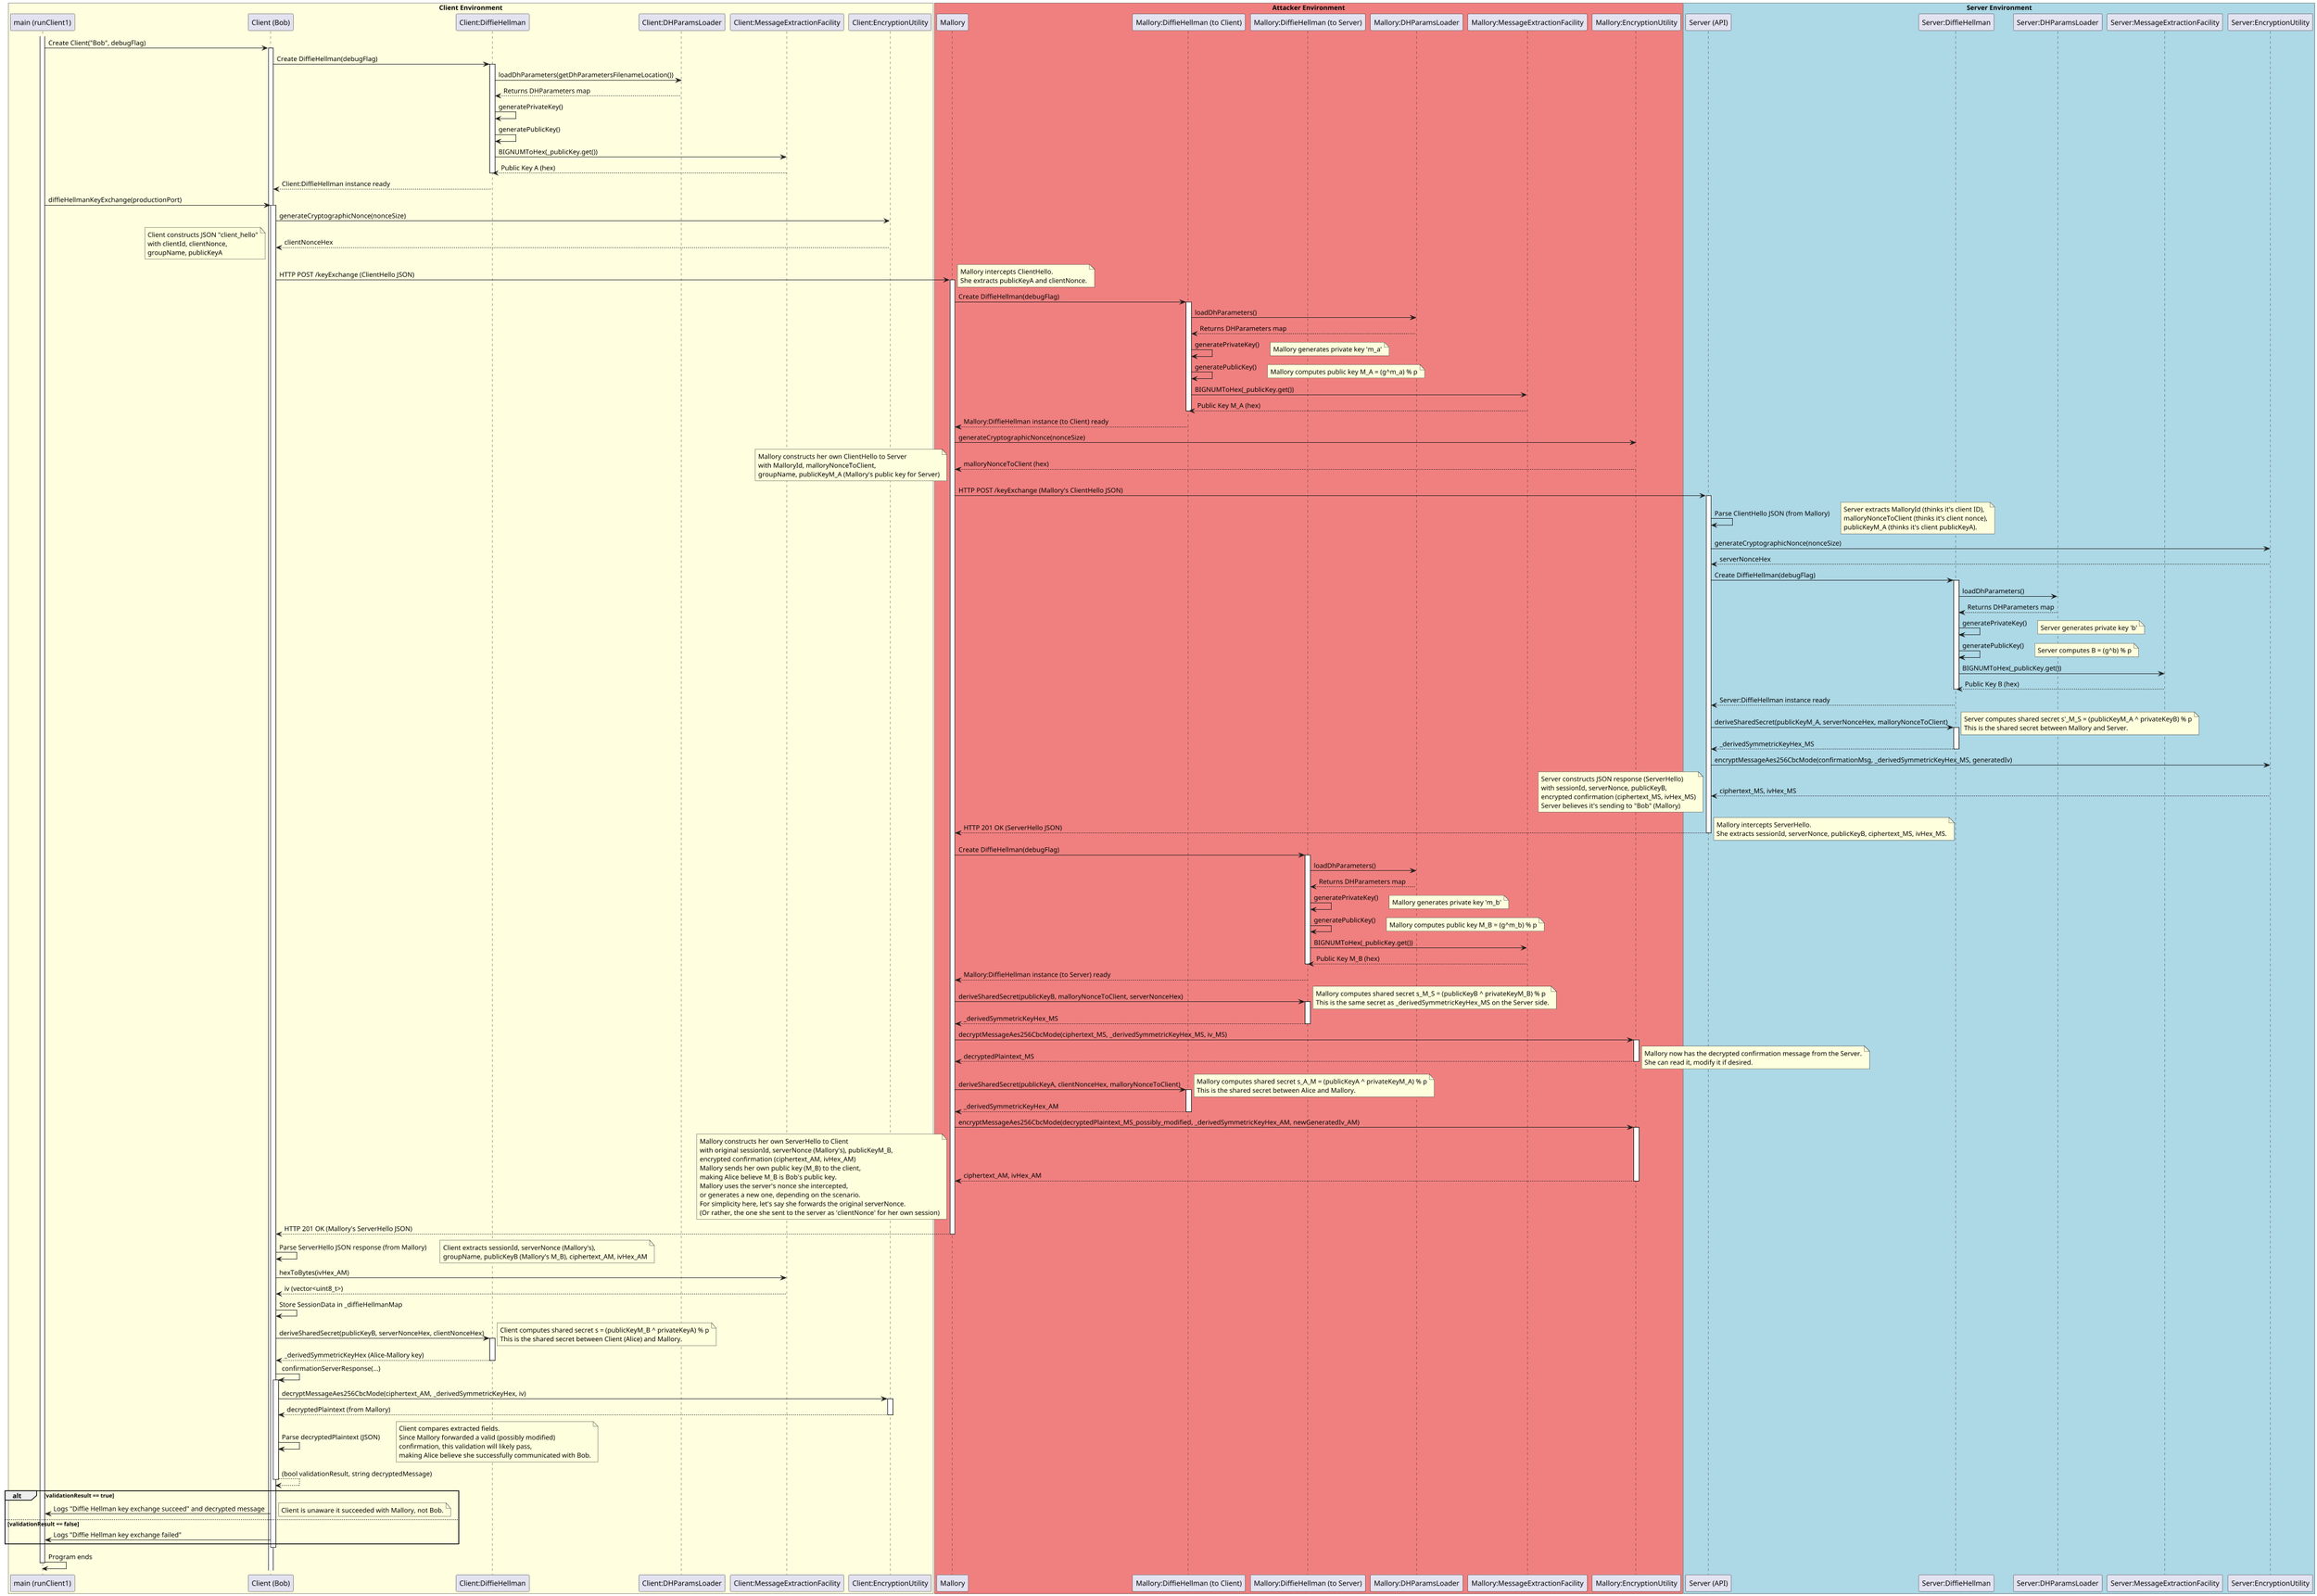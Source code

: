 @startuml
scale 0.75

box "Client Environment" #LightYellow
    participant "main (runClient1)" as Main
    participant "Client (Bob)" as Client
    participant "Client:DiffieHellman" as ClientDH
    participant "Client:DHParamsLoader" as ClientDHLoader
    participant "Client:MessageExtractionFacility" as ClientMEF
    participant "Client:EncryptionUtility" as ClientEU
end box

box "Attacker Environment" #LightCoral
    participant "Mallory" as Mallory
    participant "Mallory:DiffieHellman (to Client)" as MalloryDHClient
    participant "Mallory:DiffieHellman (to Server)" as MalloryDHServer
    participant "Mallory:DHParamsLoader" as MalloryDHLoader
    participant "Mallory:MessageExtractionFacility" as MalloryMEF
    participant "Mallory:EncryptionUtility" as MalloryEU
end box

box "Server Environment" #LightBlue
    participant "Server (API)" as ServerAPI
    participant "Server:DiffieHellman" as ServerDH
    participant "Server:DHParamsLoader" as ServerDHLoader
    participant "Server:MessageExtractionFacility" as ServerMEF
    participant "Server:EncryptionUtility" as ServerEU
end box

activate Main

Main -> Client : Create Client("Bob", debugFlag)
activate Client

Client -> ClientDH : Create DiffieHellman(debugFlag)
activate ClientDH
    ClientDH -> ClientDHLoader : loadDhParameters(getDhParametersFilenameLocation())
    ClientDHLoader --> ClientDH : Returns DHParameters map
    ClientDH -> ClientDH : generatePrivateKey()
    ClientDH -> ClientDH : generatePublicKey()
    ClientDH -> ClientMEF : BIGNUMToHex(_publicKey.get())
    ClientMEF --> ClientDH : Public Key A (hex)
deactivate ClientDH
ClientDH --> Client : Client:DiffieHellman instance ready

Main -> Client : diffieHellmanKeyExchange(productionPort)
activate Client
    Client -> ClientEU : generateCryptographicNonce(nonceSize)
    ClientEU --> Client : clientNonceHex

    note left
        Client constructs JSON "client_hello"
        with clientId, clientNonce,
        groupName, publicKeyA
    end note

    Client -> Mallory : HTTP POST /keyExchange (ClientHello JSON)
    activate Mallory

        note right
            Mallory intercepts ClientHello.
            She extracts publicKeyA and clientNonce.
        end note

        Mallory -> MalloryDHClient : Create DiffieHellman(debugFlag)
        activate MalloryDHClient
            MalloryDHClient -> MalloryDHLoader : loadDhParameters()
            MalloryDHLoader --> MalloryDHClient : Returns DHParameters map
            MalloryDHClient -> MalloryDHClient : generatePrivateKey()
            note right
                Mallory generates private key 'm_a'
            end note
            MalloryDHClient -> MalloryDHClient : generatePublicKey()
            note right
                Mallory computes public key M_A = (g^m_a) % p
            end note
            MalloryDHClient -> MalloryMEF : BIGNUMToHex(_publicKey.get())
            MalloryMEF --> MalloryDHClient : Public Key M_A (hex)
        deactivate MalloryDHClient
        MalloryDHClient --> Mallory : Mallory:DiffieHellman instance (to Client) ready

        Mallory -> MalloryEU : generateCryptographicNonce(nonceSize)
        MalloryEU --> Mallory : malloryNonceToClient (hex)

        note left
            Mallory constructs her own ClientHello to Server
            with MalloryId, malloryNonceToClient,
            groupName, publicKeyM_A (Mallory's public key for Server)
        end note

        Mallory -> ServerAPI : HTTP POST /keyExchange (Mallory's ClientHello JSON)
        activate ServerAPI

            ServerAPI -> ServerAPI : Parse ClientHello JSON (from Mallory)
            note right
                Server extracts MalloryId (thinks it's client ID),
                malloryNonceToClient (thinks it's client nonce),
                publicKeyM_A (thinks it's client publicKeyA).
            end note

            ServerAPI -> ServerEU : generateCryptographicNonce(nonceSize)
            ServerEU --> ServerAPI : serverNonceHex

            ServerAPI -> ServerDH : Create DiffieHellman(debugFlag)
            activate ServerDH
                ServerDH -> ServerDHLoader : loadDhParameters()
                ServerDHLoader --> ServerDH : Returns DHParameters map
                ServerDH -> ServerDH : generatePrivateKey()
                note right
                    Server generates private key 'b'
                end note
                ServerDH -> ServerDH : generatePublicKey()
                note right
                    Server computes B = (g^b) % p
                end note
                ServerDH -> ServerMEF : BIGNUMToHex(_publicKey.get())
                ServerMEF --> ServerDH : Public Key B (hex)
            deactivate ServerDH
            ServerDH --> ServerAPI : Server:DiffieHellman instance ready


            ServerAPI -> ServerDH : deriveSharedSecret(publicKeyM_A, serverNonceHex, malloryNonceToClient)
            activate ServerDH
                note right
                    Server computes shared secret s'_M_S = (publicKeyM_A ^ privateKeyB) % p
                    This is the shared secret between Mallory and Server.
                end note
                ServerDH --> ServerAPI : _derivedSymmetricKeyHex_MS
            deactivate ServerDH

            ServerAPI -> ServerEU : encryptMessageAes256CbcMode(confirmationMsg, _derivedSymmetricKeyHex_MS, generatedIv)
            ServerEU --> ServerAPI : ciphertext_MS, ivHex_MS

            note left
                Server constructs JSON response (ServerHello)
                with sessionId, serverNonce, publicKeyB,
                encrypted confirmation (ciphertext_MS, ivHex_MS)
                Server believes it's sending to "Bob" (Mallory)
            end note

        ServerAPI --> Mallory : HTTP 201 OK (ServerHello JSON)
        deactivate ServerAPI

        note right
            Mallory intercepts ServerHello.
            She extracts sessionId, serverNonce, publicKeyB, ciphertext_MS, ivHex_MS.
        end note

        Mallory -> MalloryDHServer : Create DiffieHellman(debugFlag)
        activate MalloryDHServer
            MalloryDHServer -> MalloryDHLoader : loadDhParameters()
            MalloryDHLoader --> MalloryDHServer : Returns DHParameters map
            MalloryDHServer -> MalloryDHServer : generatePrivateKey()
            note right
                Mallory generates private key 'm_b'
            end note
            MalloryDHServer -> MalloryDHServer : generatePublicKey()
            note right
                Mallory computes public key M_B = (g^m_b) % p
            end note
            MalloryDHServer -> MalloryMEF : BIGNUMToHex(_publicKey.get())
            MalloryMEF --> MalloryDHServer : Public Key M_B (hex)
        deactivate MalloryDHServer
        MalloryDHServer --> Mallory : Mallory:DiffieHellman instance (to Server) ready

        Mallory -> MalloryDHServer : deriveSharedSecret(publicKeyB, malloryNonceToClient, serverNonceHex)
        activate MalloryDHServer
            note right
                Mallory computes shared secret s_M_S = (publicKeyB ^ privateKeyM_B) % p
                This is the same secret as _derivedSymmetricKeyHex_MS on the Server side.
            end note
            MalloryDHServer --> Mallory : _derivedSymmetricKeyHex_MS
        deactivate MalloryDHServer

        Mallory -> MalloryEU : decryptMessageAes256CbcMode(ciphertext_MS, _derivedSymmetricKeyHex_MS, iv_MS)
        activate MalloryEU
        MalloryEU --> Mallory : decryptedPlaintext_MS
        deactivate MalloryEU
        note right
            Mallory now has the decrypted confirmation message from the Server.
            She can read it, modify it if desired.
        end note

        Mallory -> MalloryDHClient : deriveSharedSecret(publicKeyA, clientNonceHex, malloryNonceToClient)
        activate MalloryDHClient
            note right
                Mallory computes shared secret s_A_M = (publicKeyA ^ privateKeyM_A) % p
                This is the shared secret between Alice and Mallory.
            end note
            MalloryDHClient --> Mallory : _derivedSymmetricKeyHex_AM
        deactivate MalloryDHClient

        Mallory -> MalloryEU : encryptMessageAes256CbcMode(decryptedPlaintext_MS_possibly_modified, _derivedSymmetricKeyHex_AM, newGeneratedIv_AM)
        activate MalloryEU
        MalloryEU --> Mallory : ciphertext_AM, ivHex_AM
        deactivate MalloryEU

        note left
            Mallory constructs her own ServerHello to Client
            with original sessionId, serverNonce (Mallory's), publicKeyM_B,
            encrypted confirmation (ciphertext_AM, ivHex_AM)
            Mallory sends her own public key (M_B) to the client,
            making Alice believe M_B is Bob's public key.
            Mallory uses the server's nonce she intercepted,
            or generates a new one, depending on the scenario.
            For simplicity here, let's say she forwards the original serverNonce.
            (Or rather, the one she sent to the server as 'clientNonce' for her own session)
        end note

    Mallory --> Client : HTTP 201 OK (Mallory's ServerHello JSON)
    deactivate Mallory

    Client -> Client : Parse ServerHello JSON response (from Mallory)
    note right
        Client extracts sessionId, serverNonce (Mallory's),
        groupName, publicKeyB (Mallory's M_B), ciphertext_AM, ivHex_AM
    end note

    Client -> ClientMEF : hexToBytes(ivHex_AM)
    ClientMEF --> Client : iv (vector<uint8_t>)

    Client -> Client : Store SessionData in _diffieHellmanMap
    Client -> ClientDH : deriveSharedSecret(publicKeyB, serverNonceHex, clientNonceHex)
    activate ClientDH
        note right
            Client computes shared secret s = (publicKeyM_B ^ privateKeyA) % p
            This is the shared secret between Client (Alice) and Mallory.
        end note
        ClientDH --> Client : _derivedSymmetricKeyHex (Alice-Mallory key)
    deactivate ClientDH

    Client -> Client : confirmationServerResponse(...)
    activate Client
        Client -> ClientEU : decryptMessageAes256CbcMode(ciphertext_AM, _derivedSymmetricKeyHex, iv)
        activate ClientEU
        ClientEU --> Client : decryptedPlaintext (from Mallory)
        deactivate ClientEU

        Client -> Client : Parse decryptedPlaintext (JSON)
        note right
            Client compares extracted fields.
            Since Mallory forwarded a valid (possibly modified)
            confirmation, this validation will likely pass,
            making Alice believe she successfully communicated with Bob.
        end note
    Client --> Client : (bool validationResult, string decryptedMessage)
    deactivate Client

    alt validationResult == true
        Client -> Main : Logs "Diffie Hellman key exchange succeed" and decrypted message
        note right
            Client is unaware it succeeded with Mallory, not Bob.
        end note
    else validationResult == false
        Client -> Main : Logs "Diffie Hellman key exchange failed"
    end
deactivate Client

Main -> Main : Program ends
deactivate Main

@enduml